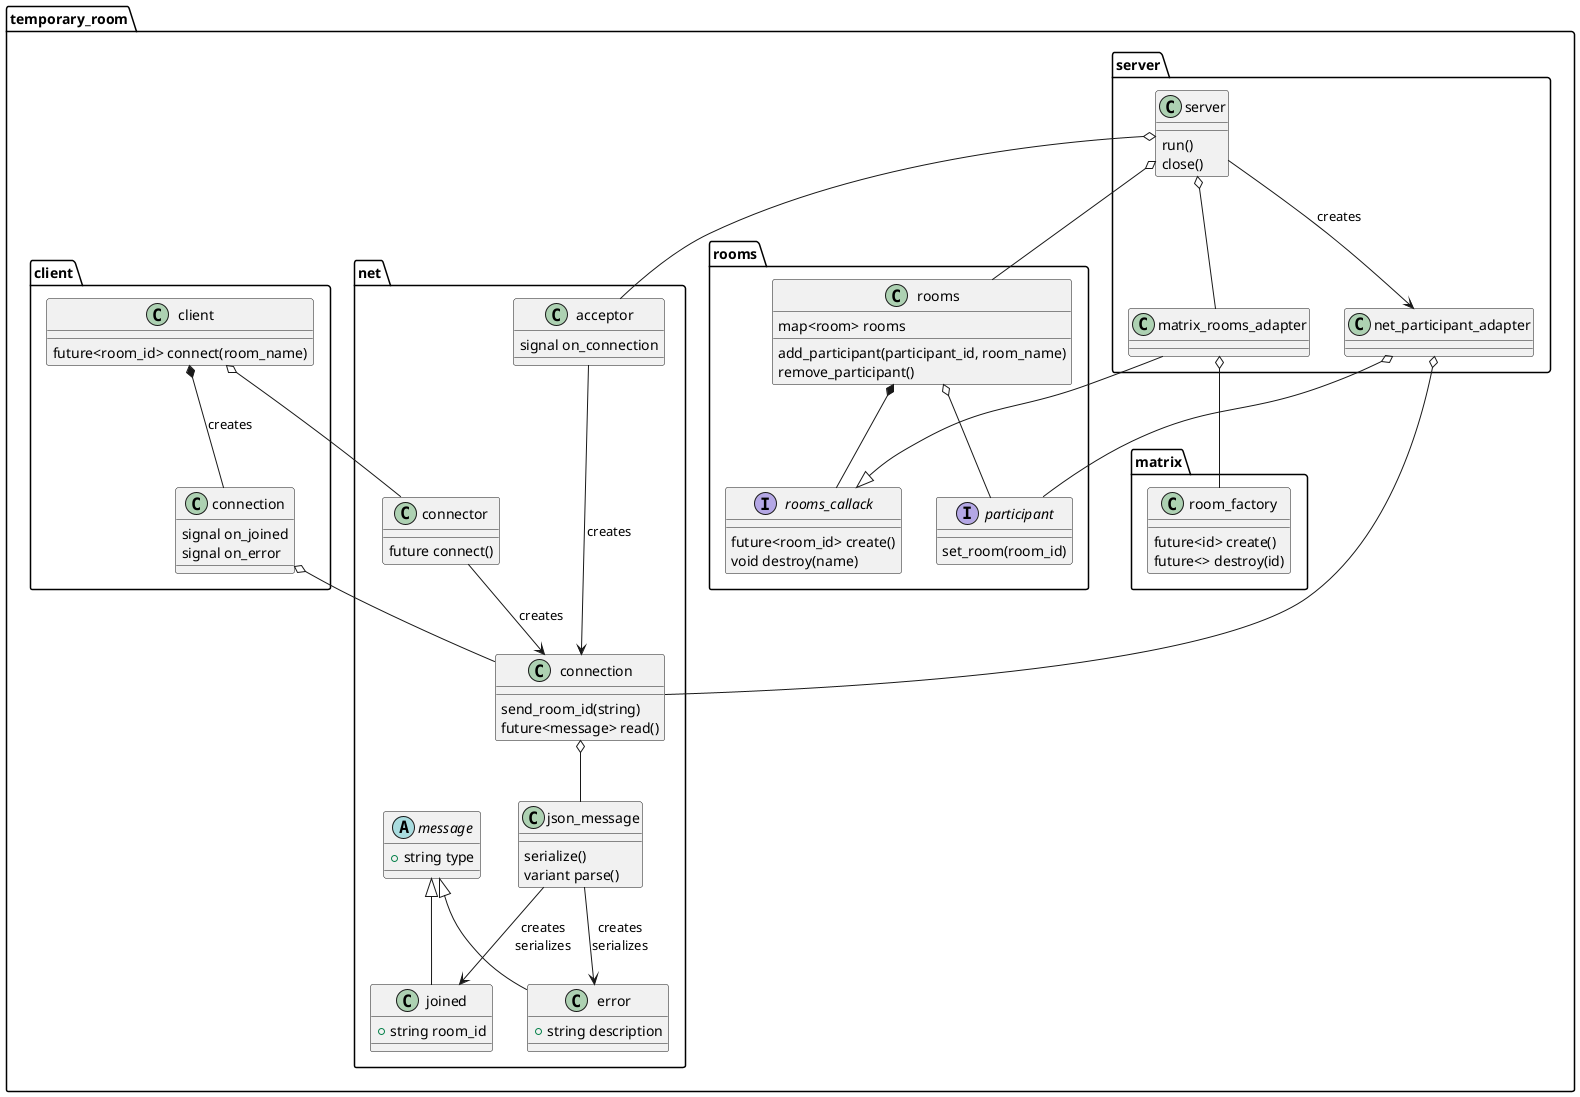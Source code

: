 @startuml
  
namespace temporary_room {

namespace net {

    class connection {
        send_room_id(string)
        future<message> read()
    }
    connection o-- json_message
    class connector {
        future connect()
    }
    connector --> connection : creates
    class acceptor {
        signal on_connection
    }
    acceptor ---> connection : creates

    abstract class message {
        + string type
    }
    message <|-- joined
    message <|-- error
    class joined {
        + string room_id
    }
    class error {
        + string description
    }

    class json_message {
        serialize()
        variant parse()
    }
    json_message --> joined: creates\nserializes
    json_message --> error: creates\nserializes
}

namespace rooms {
    class rooms {
        map<room> rooms

        add_participant(participant_id, room_name)
        remove_participant()
    }
    rooms *-- rooms_callack
    rooms o-- participant

    interface rooms_callack {
        future<room_id> create()
        void destroy(name)
    }

    interface participant {
        set_room(room_id)
    }
}

namespace matrix {
    class room_factory {
        future<id> create()
        future<> destroy(id)
    }
}

namespace server {
    class server {
        run()
        close()
    }
    server o-- temporary_room.net.acceptor
    server o-- temporary_room.rooms.rooms
    server o-- matrix_rooms_adapter
    server --> net_participant_adapter : creates

    class net_participant_adapter {
    }
    net_participant_adapter o-- temporary_room.net.connection
    net_participant_adapter o-- temporary_room.rooms.participant

    class matrix_rooms_adapter {
    }
    matrix_rooms_adapter --|> temporary_room.rooms.rooms_callack
    matrix_rooms_adapter o-- temporary_room.matrix.room_factory
}

namespace client {
class client {
    future<room_id> connect(room_name)
}
class connection {
    signal on_joined
    signal on_error
}
client o-- temporary_room.net.connector
client *-- connection: creates
connection o-- temporary_room.net.connection
}

}

@enduml